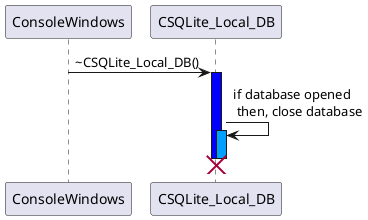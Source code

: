 @startuml


ConsoleWindows -> CSQLite_Local_DB : ~CSQLite_Local_DB()
activate CSQLite_Local_DB #0000FF

CSQLite_Local_DB -> CSQLite_Local_DB : if database opened\n then, close database
activate CSQLite_Local_DB #00A0FF

deactivate CSQLite_Local_DB
destroy CSQLite_Local_DB

@enduml
